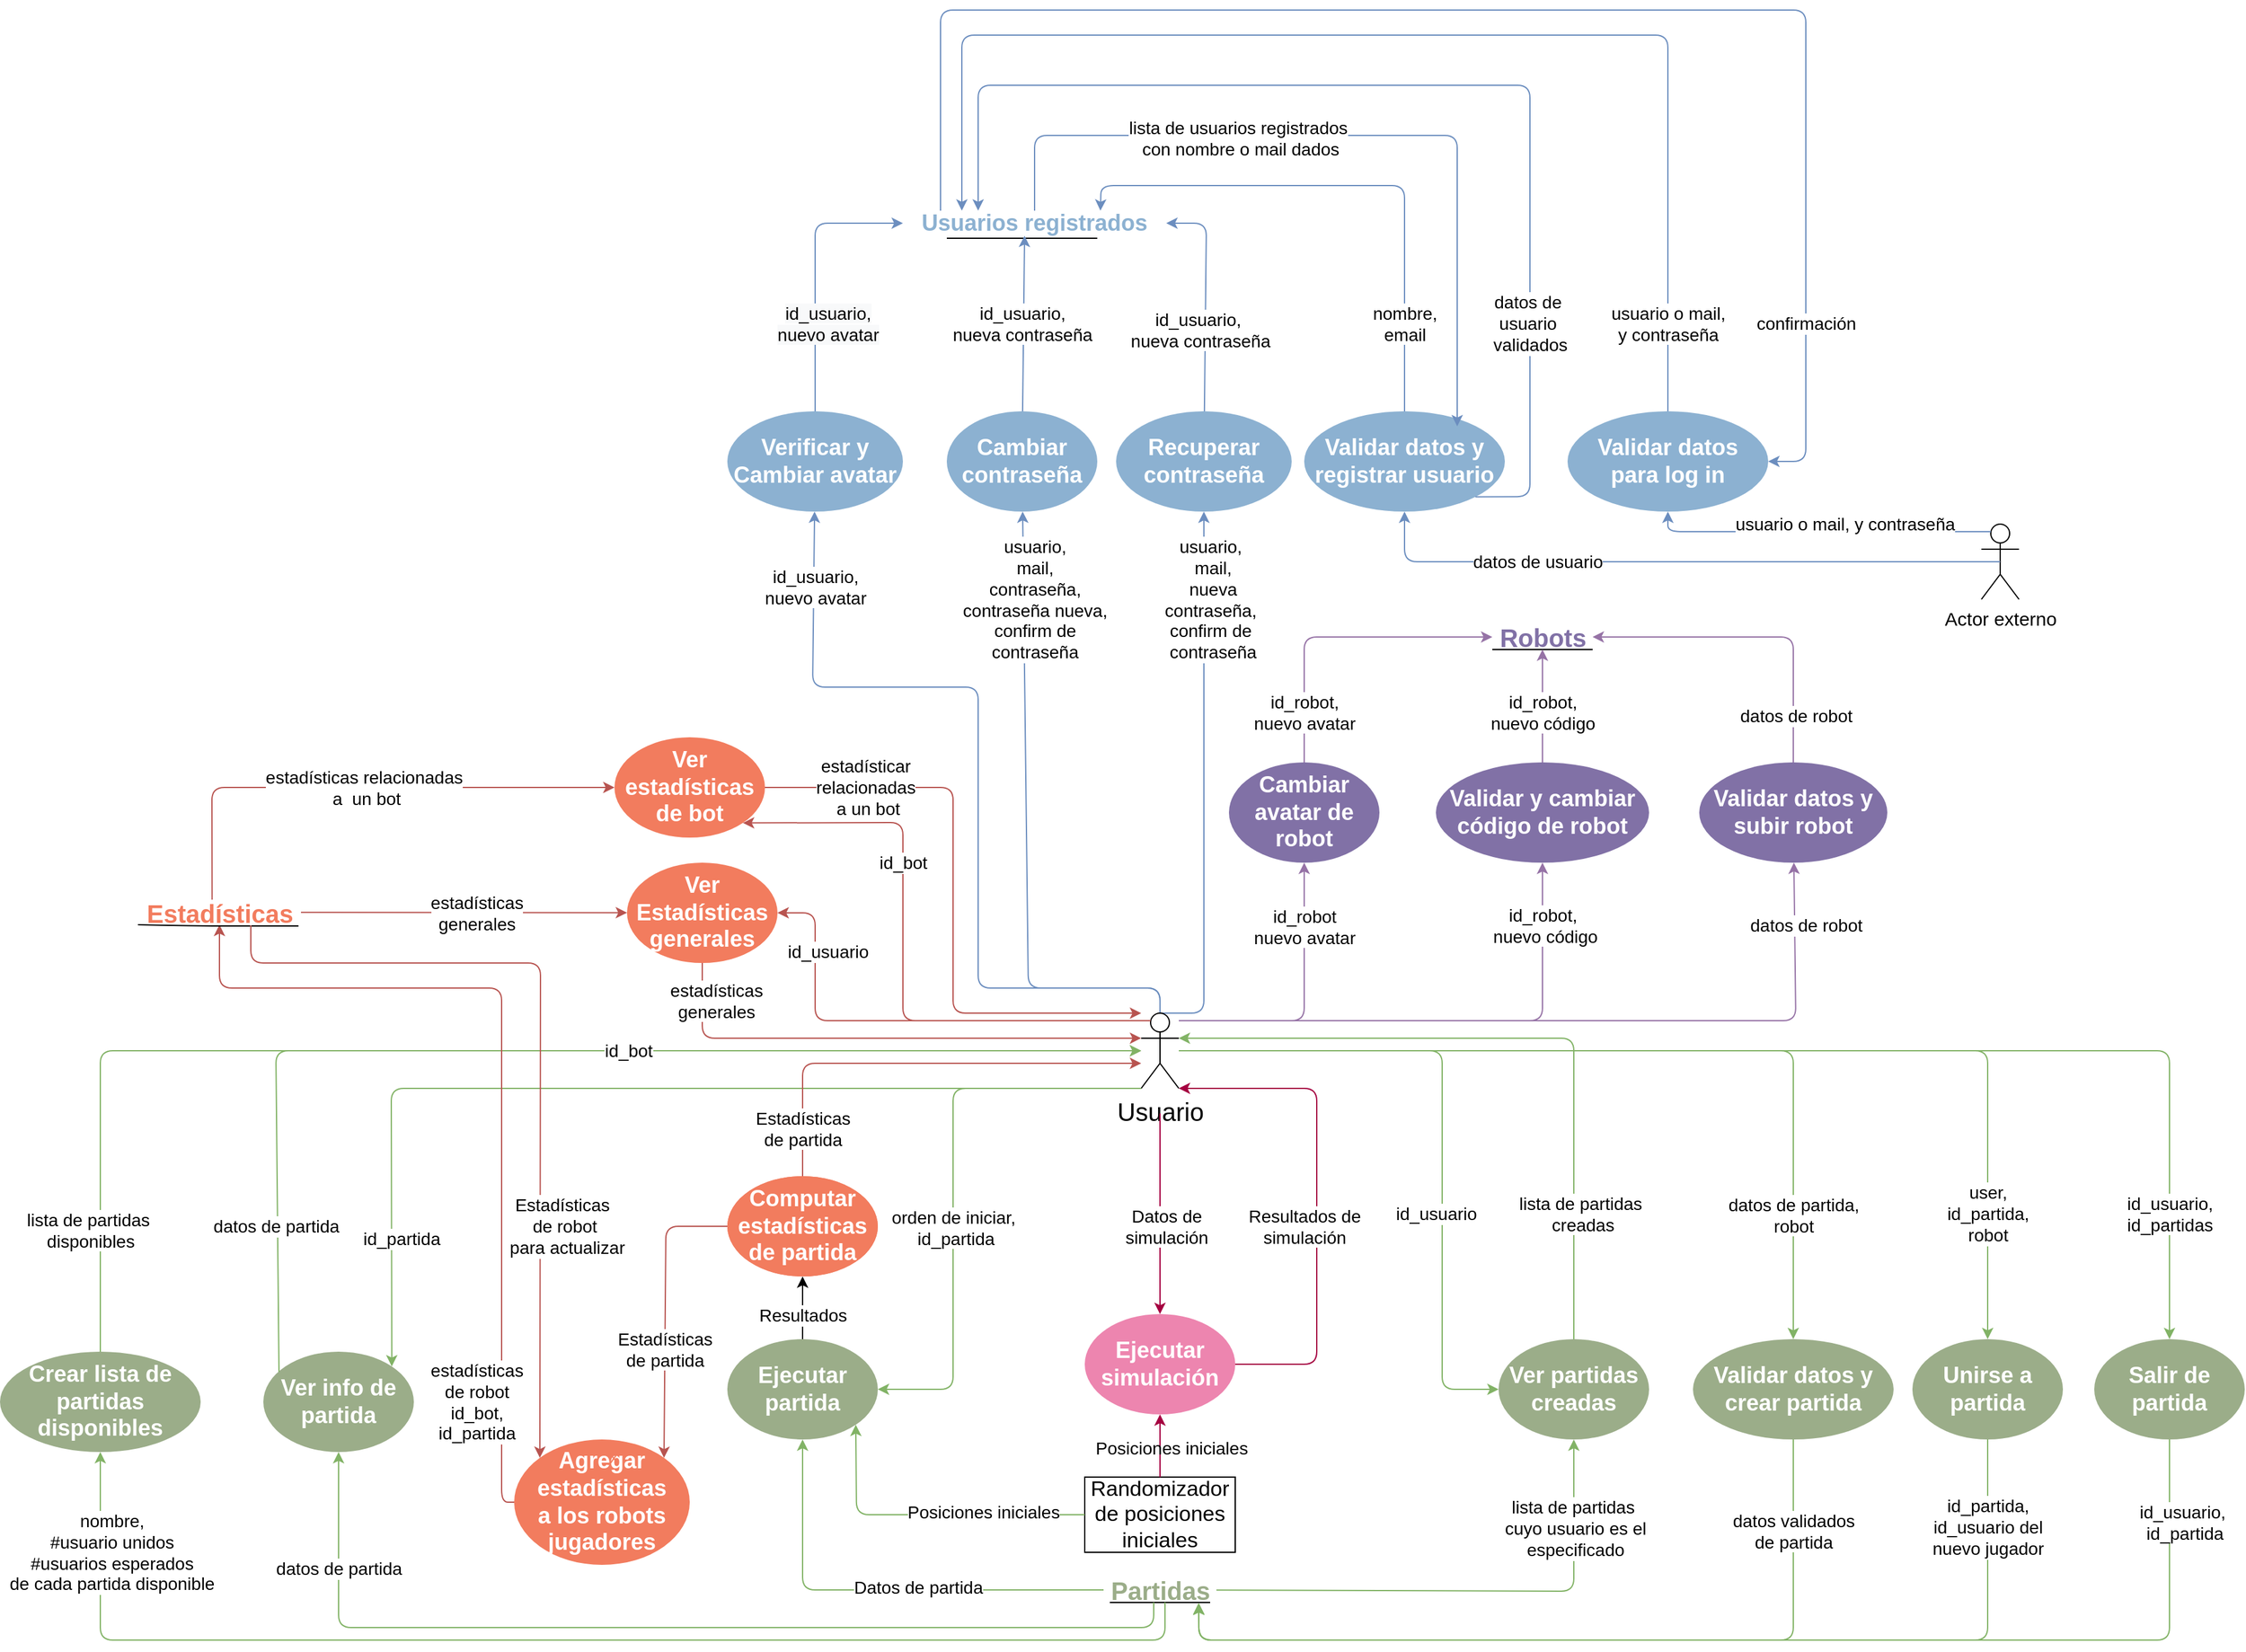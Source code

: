 <mxfile version="13.0.3" type="device"><diagram id="L33DSWRqICmFS4V09165" name="Page-1"><mxGraphModel dx="3317" dy="586" grid="1" gridSize="10" guides="1" tooltips="1" connect="1" arrows="1" fold="1" page="1" pageScale="1" pageWidth="2336" pageHeight="1654" math="0" shadow="0"><root><mxCell id="0"/><mxCell id="1" parent="0"/><mxCell id="6hXvvMDhzAaHxLvGNHSk-6" value="Validar datos y registrar usuario" style="ellipse;whiteSpace=wrap;horizontal=1;fontStyle=1;fillColor=#8CB1D1;strokeColor=none;fontFamily=Helvetica;labelBackgroundColor=none;labelBorderColor=none;html=1;fontSize=18;fontColor=#FFFFFF;" vertex="1" parent="1"><mxGeometry x="-1000" y="450" width="160" height="80" as="geometry"/></mxCell><mxCell id="6hXvvMDhzAaHxLvGNHSk-7" value="Cambiar contraseña" style="ellipse;whiteSpace=wrap;horizontal=1;fontStyle=1;fillColor=#8CB1D1;strokeColor=none;fontFamily=Helvetica;labelBackgroundColor=none;labelBorderColor=none;html=1;fontSize=18;fontColor=#FFFFFF;" vertex="1" parent="1"><mxGeometry x="-1285" y="450" width="120" height="80" as="geometry"/></mxCell><mxCell id="6hXvvMDhzAaHxLvGNHSk-8" value="Verificar y Cambiar avatar" style="ellipse;whiteSpace=wrap;horizontal=1;fontStyle=1;fillColor=#8CB1D1;strokeColor=none;fontFamily=Helvetica;labelBackgroundColor=none;labelBorderColor=none;html=1;fontSize=18;fontColor=#FFFFFF;" vertex="1" parent="1"><mxGeometry x="-1460" y="450" width="140" height="80" as="geometry"/></mxCell><mxCell id="6hXvvMDhzAaHxLvGNHSk-10" value="Recuperar contraseña" style="ellipse;whiteSpace=wrap;horizontal=1;fontStyle=1;fillColor=#8CB1D1;strokeColor=none;fontFamily=Helvetica;labelBackgroundColor=none;labelBorderColor=none;html=1;fontSize=18;fontColor=#FFFFFF;" vertex="1" parent="1"><mxGeometry x="-1150" y="450" width="140" height="80" as="geometry"/></mxCell><mxCell id="6hXvvMDhzAaHxLvGNHSk-11" value="Actor externo" style="shape=umlActor;verticalLabelPosition=bottom;labelBackgroundColor=none;verticalAlign=top;horizontal=1;fontStyle=0;container=0;fontFamily=Helvetica;labelBorderColor=none;html=1;fontSize=15;" vertex="1" parent="1"><mxGeometry x="-460" y="540" width="30" height="60" as="geometry"/></mxCell><mxCell id="6hXvvMDhzAaHxLvGNHSk-16" value="" style="group;horizontal=1;fontStyle=0;fontFamily=Helvetica;labelBackgroundColor=none;labelBorderColor=none;html=1;fontSize=20;" vertex="1" connectable="0" parent="1"><mxGeometry x="-1295" y="290" width="210" height="22" as="geometry"/></mxCell><mxCell id="6hXvvMDhzAaHxLvGNHSk-12" value="" style="endArrow=none;horizontal=1;fontStyle=0;fontFamily=Helvetica;labelBackgroundColor=none;labelBorderColor=none;html=1;" edge="1" parent="6hXvvMDhzAaHxLvGNHSk-16"><mxGeometry width="50" height="50" relative="1" as="geometry"><mxPoint x="10" y="22" as="sourcePoint"/><mxPoint x="130" y="22" as="targetPoint"/></mxGeometry></mxCell><mxCell id="6hXvvMDhzAaHxLvGNHSk-13" value="&lt;b&gt;&lt;font style=&quot;font-size: 18px&quot;&gt;Usuarios registrados&lt;/font&gt;&lt;/b&gt;" style="text;strokeColor=none;fillColor=#FFFFFF;align=center;verticalAlign=middle;whiteSpace=wrap;rounded=0;horizontal=1;fontStyle=0;fontFamily=Helvetica;labelBackgroundColor=none;labelBorderColor=none;html=1;fontColor=#8CB1D1;" vertex="1" parent="6hXvvMDhzAaHxLvGNHSk-16"><mxGeometry x="-25" width="210" height="20" as="geometry"/></mxCell><mxCell id="6hXvvMDhzAaHxLvGNHSk-31" value="" style="endArrow=classic;horizontal=1;fontStyle=0;fillColor=#dae8fc;strokeColor=#6c8ebf;fontFamily=Helvetica;labelBackgroundColor=none;labelBorderColor=none;html=1;" edge="1" parent="1" target="6hXvvMDhzAaHxLvGNHSk-10"><mxGeometry width="50" height="50" relative="1" as="geometry"><mxPoint x="-1115" y="930" as="sourcePoint"/><mxPoint x="-1250" y="280" as="targetPoint"/><Array as="points"><mxPoint x="-1080" y="930"/></Array></mxGeometry></mxCell><mxCell id="6hXvvMDhzAaHxLvGNHSk-60" value="usuario,&lt;br style=&quot;font-size: 14px;&quot;&gt;&amp;nbsp;mail,&lt;br style=&quot;font-size: 14px;&quot;&gt;&amp;nbsp;nueva&lt;br style=&quot;font-size: 14px;&quot;&gt;&amp;nbsp;contraseña,&amp;nbsp;&lt;br style=&quot;font-size: 14px;&quot;&gt;confirm de&lt;br style=&quot;font-size: 14px;&quot;&gt;&amp;nbsp;contraseña" style="edgeLabel;align=center;verticalAlign=middle;resizable=0;points=[];fontFamily=Helvetica;fontStyle=0;labelBackgroundColor=#ffffff;labelBorderColor=none;html=1;fontSize=14;" vertex="1" connectable="0" parent="6hXvvMDhzAaHxLvGNHSk-31"><mxGeometry x="0.409" y="2" relative="1" as="geometry"><mxPoint x="7.0" y="-58.33" as="offset"/></mxGeometry></mxCell><mxCell id="6hXvvMDhzAaHxLvGNHSk-32" value="" style="endArrow=classic;horizontal=1;fontStyle=0;exitX=0.5;exitY=0;exitDx=0;exitDy=0;exitPerimeter=0;fillColor=#dae8fc;strokeColor=#6c8ebf;fontFamily=Helvetica;labelBackgroundColor=none;labelBorderColor=none;html=1;" edge="1" parent="1" source="6hXvvMDhzAaHxLvGNHSk-77" target="6hXvvMDhzAaHxLvGNHSk-8"><mxGeometry width="50" height="50" relative="1" as="geometry"><mxPoint x="-1160" y="820" as="sourcePoint"/><mxPoint x="-1356.7" y="215.93" as="targetPoint"/><Array as="points"><mxPoint x="-1115" y="910"/><mxPoint x="-1260" y="910"/><mxPoint x="-1260" y="670"/><mxPoint x="-1392" y="670"/></Array></mxGeometry></mxCell><mxCell id="6hXvvMDhzAaHxLvGNHSk-68" value="id_usuario,&lt;br style=&quot;font-size: 14px;&quot;&gt;nuevo avatar" style="edgeLabel;align=center;verticalAlign=middle;resizable=0;points=[];fontFamily=Helvetica;fontStyle=0;labelBackgroundColor=#ffffff;labelBorderColor=none;html=1;fontSize=14;" vertex="1" connectable="0" parent="6hXvvMDhzAaHxLvGNHSk-32"><mxGeometry x="0.127" y="-1" relative="1" as="geometry"><mxPoint x="-131" y="-103.33" as="offset"/></mxGeometry></mxCell><mxCell id="6hXvvMDhzAaHxLvGNHSk-33" value="" style="endArrow=classic;horizontal=1;fontStyle=0;fillColor=#dae8fc;strokeColor=#6c8ebf;fontFamily=Helvetica;labelBackgroundColor=none;labelBorderColor=none;html=1;" edge="1" parent="1" target="6hXvvMDhzAaHxLvGNHSk-7"><mxGeometry width="50" height="50" relative="1" as="geometry"><mxPoint x="-1115" y="930" as="sourcePoint"/><mxPoint x="-1190" y="620" as="targetPoint"/><Array as="points"><mxPoint x="-1115" y="910"/><mxPoint x="-1220" y="910"/></Array></mxGeometry></mxCell><mxCell id="6hXvvMDhzAaHxLvGNHSk-52" value="usuario,&lt;br style=&quot;font-size: 14px;&quot;&gt;mail,&lt;br style=&quot;font-size: 14px;&quot;&gt;contraseña, &lt;br style=&quot;font-size: 14px;&quot;&gt;contraseña nueva, &lt;br style=&quot;font-size: 14px;&quot;&gt;confirm de &lt;br style=&quot;font-size: 14px;&quot;&gt;contraseña" style="edgeLabel;align=center;verticalAlign=middle;resizable=0;points=[];fontFamily=Helvetica;fontStyle=0;labelBackgroundColor=#ffffff;labelBorderColor=none;html=1;fontSize=14;" vertex="1" connectable="0" parent="6hXvvMDhzAaHxLvGNHSk-33"><mxGeometry x="0.294" y="-2" relative="1" as="geometry"><mxPoint x="5.4" y="-108.32" as="offset"/></mxGeometry></mxCell><mxCell id="6hXvvMDhzAaHxLvGNHSk-36" value="" style="endArrow=classic;horizontal=1;fontStyle=0;fillColor=#dae8fc;strokeColor=#6c8ebf;fontFamily=Helvetica;labelBackgroundColor=none;labelBorderColor=none;html=1;exitX=0.5;exitY=0.5;exitDx=0;exitDy=0;exitPerimeter=0;" edge="1" parent="1" source="6hXvvMDhzAaHxLvGNHSk-11" target="6hXvvMDhzAaHxLvGNHSk-6"><mxGeometry width="50" height="50" relative="1" as="geometry"><mxPoint x="-515" y="570" as="sourcePoint"/><mxPoint x="-1370" y="300" as="targetPoint"/><Array as="points"><mxPoint x="-920" y="570"/></Array></mxGeometry></mxCell><mxCell id="6hXvvMDhzAaHxLvGNHSk-42" value="datos de usuario" style="edgeLabel;align=center;verticalAlign=middle;resizable=0;points=[];fontFamily=Helvetica;fontStyle=0;labelBackgroundColor=#ffffff;labelBorderColor=none;html=1;fontSize=14;" vertex="1" connectable="0" parent="6hXvvMDhzAaHxLvGNHSk-36"><mxGeometry x="0.145" y="2" relative="1" as="geometry"><mxPoint x="-74" y="-2.0" as="offset"/></mxGeometry></mxCell><mxCell id="6hXvvMDhzAaHxLvGNHSk-37" value="" style="endArrow=classic;horizontal=1;fontStyle=0;fillColor=#dae8fc;strokeColor=#6c8ebf;exitX=1;exitY=1;exitDx=0;exitDy=0;fontFamily=Helvetica;labelBackgroundColor=none;labelBorderColor=none;html=1;" edge="1" parent="1" source="6hXvvMDhzAaHxLvGNHSk-6"><mxGeometry width="50" height="50" relative="1" as="geometry"><mxPoint x="-920" y="320" as="sourcePoint"/><mxPoint x="-1260" y="290" as="targetPoint"/><Array as="points"><mxPoint x="-820" y="518"/><mxPoint x="-820" y="190"/><mxPoint x="-1260" y="190"/></Array></mxGeometry></mxCell><mxCell id="6hXvvMDhzAaHxLvGNHSk-43" value="datos de &lt;br&gt;usuario&lt;br&gt;&amp;nbsp;validados" style="edgeLabel;align=center;verticalAlign=middle;resizable=0;points=[];fontFamily=Helvetica;fontStyle=0;labelBackgroundColor=#ffffff;labelBorderColor=none;html=1;fontSize=14;" vertex="1" connectable="0" parent="6hXvvMDhzAaHxLvGNHSk-37"><mxGeometry x="-0.148" relative="1" as="geometry"><mxPoint x="14.57" y="190" as="offset"/></mxGeometry></mxCell><mxCell id="6hXvvMDhzAaHxLvGNHSk-55" value="" style="endArrow=classic;fillColor=#dae8fc;strokeColor=#6c8ebf;fontFamily=Helvetica;fontStyle=0;labelBackgroundColor=none;labelBorderColor=none;html=1;entryX=0.462;entryY=1;entryDx=0;entryDy=0;entryPerimeter=0;" edge="1" parent="1" source="6hXvvMDhzAaHxLvGNHSk-7" target="6hXvvMDhzAaHxLvGNHSk-13"><mxGeometry width="50" height="50" relative="1" as="geometry"><mxPoint x="-1150" y="500" as="sourcePoint"/><mxPoint x="-1480" y="440" as="targetPoint"/></mxGeometry></mxCell><mxCell id="6hXvvMDhzAaHxLvGNHSk-56" value="id_usuario, &lt;br&gt;nueva contraseña" style="edgeLabel;align=center;verticalAlign=middle;resizable=0;points=[];fontFamily=Helvetica;fontStyle=0;labelBackgroundColor=#ffffff;labelBorderColor=none;html=1;fontSize=14;" vertex="1" connectable="0" parent="6hXvvMDhzAaHxLvGNHSk-55"><mxGeometry x="0.318" y="-3" relative="1" as="geometry"><mxPoint x="-4.48" y="21.96" as="offset"/></mxGeometry></mxCell><mxCell id="6hXvvMDhzAaHxLvGNHSk-61" value="" style="endArrow=classic;fillColor=#dae8fc;strokeColor=#6c8ebf;fontFamily=Helvetica;fontStyle=0;labelBackgroundColor=none;labelBorderColor=none;html=1;" edge="1" parent="1" source="6hXvvMDhzAaHxLvGNHSk-10" target="6hXvvMDhzAaHxLvGNHSk-13"><mxGeometry width="50" height="50" relative="1" as="geometry"><mxPoint x="-1526.296" y="347.07" as="sourcePoint"/><mxPoint x="-1600" y="450" as="targetPoint"/><Array as="points"><mxPoint x="-1078" y="300"/></Array></mxGeometry></mxCell><mxCell id="6hXvvMDhzAaHxLvGNHSk-63" value="id_usuario,&lt;br style=&quot;font-size: 14px&quot;&gt;&amp;nbsp;nueva contraseña" style="edgeLabel;align=center;verticalAlign=middle;resizable=0;points=[];fontFamily=Helvetica;fontStyle=0;labelBackgroundColor=#ffffff;labelBorderColor=none;html=1;fontSize=14;" vertex="1" connectable="0" parent="6hXvvMDhzAaHxLvGNHSk-61"><mxGeometry x="-0.197" relative="1" as="geometry"><mxPoint x="-6.86" y="7.48" as="offset"/></mxGeometry></mxCell><mxCell id="6hXvvMDhzAaHxLvGNHSk-69" value="" style="endArrow=classic;fillColor=#dae8fc;strokeColor=#6c8ebf;fontFamily=Helvetica;fontStyle=0;labelBackgroundColor=none;labelBorderColor=none;html=1;" edge="1" parent="1" source="6hXvvMDhzAaHxLvGNHSk-8" target="6hXvvMDhzAaHxLvGNHSk-13"><mxGeometry width="50" height="50" relative="1" as="geometry"><mxPoint x="-1530" y="380" as="sourcePoint"/><mxPoint x="-1480" y="330" as="targetPoint"/><Array as="points"><mxPoint x="-1390" y="300"/></Array></mxGeometry></mxCell><mxCell id="6hXvvMDhzAaHxLvGNHSk-278" value="&lt;span style=&quot;font-size: 14px ; background-color: rgb(248 , 249 , 250)&quot;&gt;id_usuario,&lt;br&gt;nuevo avatar&lt;/span&gt;" style="edgeLabel;html=1;align=center;verticalAlign=middle;resizable=0;points=[];fontSize=14;fontFamily=Helvetica;fontColor=#000000;" vertex="1" connectable="0" parent="6hXvvMDhzAaHxLvGNHSk-69"><mxGeometry x="-0.526" y="-4" relative="1" as="geometry"><mxPoint x="6" y="-18" as="offset"/></mxGeometry></mxCell><mxCell id="6hXvvMDhzAaHxLvGNHSk-77" value="Usuario" style="shape=umlActor;verticalLabelPosition=bottom;labelBackgroundColor=none;verticalAlign=top;outlineConnect=0;fillColor=none;gradientColor=none;fontFamily=Helvetica;fontStyle=0;labelBorderColor=none;html=1;fontSize=20;" vertex="1" parent="1"><mxGeometry x="-1130" y="930" width="30" height="60" as="geometry"/></mxCell><mxCell id="6hXvvMDhzAaHxLvGNHSk-82" value="Validar datos y crear partida" style="ellipse;whiteSpace=wrap;fillColor=#9BAD89;strokeColor=none;fontFamily=Helvetica;fontStyle=1;labelBackgroundColor=none;labelBorderColor=none;html=1;fontSize=18;fontColor=#FFFFFF;" vertex="1" parent="1"><mxGeometry x="-690" y="1190" width="160" height="80" as="geometry"/></mxCell><mxCell id="6hXvvMDhzAaHxLvGNHSk-83" value="Unirse a partida" style="ellipse;whiteSpace=wrap;fillColor=#9BAD89;strokeColor=none;fontFamily=Helvetica;fontStyle=1;labelBackgroundColor=none;labelBorderColor=none;html=1;fontSize=18;fontColor=#FFFFFF;" vertex="1" parent="1"><mxGeometry x="-515" y="1190" width="120" height="80" as="geometry"/></mxCell><mxCell id="6hXvvMDhzAaHxLvGNHSk-86" value="Ejecutar partida" style="ellipse;whiteSpace=wrap;fillColor=#9BAD89;strokeColor=none;fontFamily=Helvetica;fontStyle=1;labelBackgroundColor=none;labelBorderColor=none;html=1;fontSize=18;fontColor=#FFFFFF;" vertex="1" parent="1"><mxGeometry x="-1460" y="1190" width="120" height="80" as="geometry"/></mxCell><mxCell id="6hXvvMDhzAaHxLvGNHSk-88" value="Salir de partida" style="ellipse;whiteSpace=wrap;fillColor=#9BAD89;strokeColor=none;fontFamily=Helvetica;fontStyle=1;labelBackgroundColor=none;labelBorderColor=none;html=1;fontSize=18;fontColor=#FFFFFF;" vertex="1" parent="1"><mxGeometry x="-370" y="1190" width="120" height="80" as="geometry"/></mxCell><mxCell id="6hXvvMDhzAaHxLvGNHSk-89" value="Ver partidas creadas" style="ellipse;whiteSpace=wrap;fillColor=#9BAD89;strokeColor=none;fontFamily=Helvetica;fontStyle=1;labelBackgroundColor=none;labelBorderColor=none;html=1;fontSize=18;fontColor=#FFFFFF;" vertex="1" parent="1"><mxGeometry x="-845" y="1190" width="120" height="80" as="geometry"/></mxCell><mxCell id="6hXvvMDhzAaHxLvGNHSk-94" value="" style="endArrow=classic;fillColor=#d5e8d4;strokeColor=#82b366;fontFamily=Helvetica;fontStyle=0;labelBackgroundColor=none;labelBorderColor=none;html=1;" edge="1" parent="1" source="6hXvvMDhzAaHxLvGNHSk-101" target="6hXvvMDhzAaHxLvGNHSk-86"><mxGeometry width="50" height="50" relative="1" as="geometry"><mxPoint x="-1140.526" y="1370" as="sourcePoint"/><mxPoint x="-1020" y="1150" as="targetPoint"/><Array as="points"><mxPoint x="-1400" y="1390"/></Array></mxGeometry></mxCell><mxCell id="6hXvvMDhzAaHxLvGNHSk-96" value="Datos de partida" style="edgeLabel;align=center;verticalAlign=middle;resizable=0;points=[];fontFamily=Helvetica;fontStyle=0;labelBackgroundColor=#ffffff;labelBorderColor=none;html=1;fontSize=14;" vertex="1" connectable="0" parent="6hXvvMDhzAaHxLvGNHSk-94"><mxGeometry x="-0.174" y="-2" relative="1" as="geometry"><mxPoint as="offset"/></mxGeometry></mxCell><mxCell id="6hXvvMDhzAaHxLvGNHSk-95" value="" style="endArrow=classic;fontFamily=Helvetica;fontStyle=0;labelBackgroundColor=none;labelBorderColor=none;html=1;" edge="1" parent="1" source="6hXvvMDhzAaHxLvGNHSk-86" target="6hXvvMDhzAaHxLvGNHSk-173"><mxGeometry width="50" height="50" relative="1" as="geometry"><mxPoint x="-1070" y="1200" as="sourcePoint"/><mxPoint x="-1020" y="1150" as="targetPoint"/><Array as="points"/></mxGeometry></mxCell><mxCell id="6hXvvMDhzAaHxLvGNHSk-97" value="Resultados" style="edgeLabel;align=center;verticalAlign=middle;resizable=0;points=[];fontFamily=Helvetica;fontStyle=0;labelBackgroundColor=#ffffff;labelBorderColor=none;html=1;fontSize=14;" vertex="1" connectable="0" parent="6hXvvMDhzAaHxLvGNHSk-95"><mxGeometry x="0.218" y="-4" relative="1" as="geometry"><mxPoint x="-4" y="10.83" as="offset"/></mxGeometry></mxCell><mxCell id="6hXvvMDhzAaHxLvGNHSk-98" value="" style="endArrow=classic;exitX=0;exitY=1;exitDx=0;exitDy=0;exitPerimeter=0;fillColor=#d5e8d4;strokeColor=#82b366;fontFamily=Helvetica;fontStyle=0;labelBackgroundColor=none;labelBorderColor=none;html=1;" edge="1" parent="1" source="6hXvvMDhzAaHxLvGNHSk-77" target="6hXvvMDhzAaHxLvGNHSk-86"><mxGeometry width="50" height="50" relative="1" as="geometry"><mxPoint x="-1130" y="963" as="sourcePoint"/><mxPoint x="-1310" y="1250" as="targetPoint"/><Array as="points"><mxPoint x="-1280" y="990"/><mxPoint x="-1280" y="1230"/></Array></mxGeometry></mxCell><mxCell id="6hXvvMDhzAaHxLvGNHSk-99" value="orden de iniciar,&lt;br style=&quot;font-size: 14px;&quot;&gt;&amp;nbsp;id_partida" style="edgeLabel;align=center;verticalAlign=middle;resizable=0;points=[];fontFamily=Helvetica;fontStyle=0;labelBackgroundColor=#ffffff;labelBorderColor=none;html=1;fontSize=14;" vertex="1" connectable="0" parent="6hXvvMDhzAaHxLvGNHSk-98"><mxGeometry x="0.482" y="2" relative="1" as="geometry"><mxPoint x="-2.0" y="-73.0" as="offset"/></mxGeometry></mxCell><mxCell id="6hXvvMDhzAaHxLvGNHSk-102" value="" style="group;fontFamily=Helvetica;fontStyle=0;labelBackgroundColor=none;labelBorderColor=none;html=1;" vertex="1" connectable="0" parent="1"><mxGeometry x="-1155" y="1380" width="85" height="20" as="geometry"/></mxCell><mxCell id="6hXvvMDhzAaHxLvGNHSk-100" value="" style="endArrow=none;fontFamily=Helvetica;fontStyle=0;labelBackgroundColor=none;labelBorderColor=none;html=1;" edge="1" parent="6hXvvMDhzAaHxLvGNHSk-102"><mxGeometry width="50" height="50" relative="1" as="geometry"><mxPoint y="20" as="sourcePoint"/><mxPoint x="80" y="20" as="targetPoint"/></mxGeometry></mxCell><mxCell id="6hXvvMDhzAaHxLvGNHSk-101" value="&lt;font color=&quot;#9bad89&quot; size=&quot;1&quot;&gt;&lt;b style=&quot;font-size: 20px&quot;&gt;Partidas&lt;/b&gt;&lt;/font&gt;" style="text;align=center;verticalAlign=middle;resizable=0;points=[];autosize=1;fontFamily=Helvetica;fontStyle=0;labelBackgroundColor=none;labelBorderColor=none;html=1;" vertex="1" parent="6hXvvMDhzAaHxLvGNHSk-102"><mxGeometry x="-5" width="90" height="20" as="geometry"/></mxCell><mxCell id="6hXvvMDhzAaHxLvGNHSk-103" value="" style="endArrow=classic;fillColor=#d5e8d4;strokeColor=#82b366;fontFamily=Helvetica;fontStyle=0;labelBackgroundColor=none;labelBorderColor=none;html=1;" edge="1" parent="1" target="6hXvvMDhzAaHxLvGNHSk-89"><mxGeometry width="50" height="50" relative="1" as="geometry"><mxPoint x="-1100" y="960" as="sourcePoint"/><mxPoint x="-1020" y="1120" as="targetPoint"/><Array as="points"><mxPoint x="-890" y="960"/><mxPoint x="-890" y="1230"/></Array></mxGeometry></mxCell><mxCell id="6hXvvMDhzAaHxLvGNHSk-104" value="id_usuario" style="edgeLabel;align=center;verticalAlign=middle;resizable=0;points=[];fontFamily=Helvetica;fontStyle=0;labelBackgroundColor=#ffffff;labelBorderColor=none;html=1;fontSize=14;" vertex="1" connectable="0" parent="6hXvvMDhzAaHxLvGNHSk-103"><mxGeometry x="0.126" relative="1" as="geometry"><mxPoint x="-5" y="44" as="offset"/></mxGeometry></mxCell><mxCell id="6hXvvMDhzAaHxLvGNHSk-107" value="" style="endArrow=classic;fillColor=#d5e8d4;strokeColor=#82b366;fontFamily=Helvetica;fontStyle=0;labelBackgroundColor=none;labelBorderColor=none;html=1;" edge="1" parent="1" source="6hXvvMDhzAaHxLvGNHSk-101" target="6hXvvMDhzAaHxLvGNHSk-89"><mxGeometry width="50" height="50" relative="1" as="geometry"><mxPoint x="-1020" y="1370" as="sourcePoint"/><mxPoint x="-1020" y="1120" as="targetPoint"/><Array as="points"><mxPoint x="-785" y="1391"/></Array></mxGeometry></mxCell><mxCell id="6hXvvMDhzAaHxLvGNHSk-108" value="lista de partidas&amp;nbsp;&lt;br style=&quot;font-size: 14px;&quot;&gt;cuyo usuario es el&lt;br style=&quot;font-size: 14px;&quot;&gt;especificado" style="edgeLabel;align=center;verticalAlign=middle;resizable=0;points=[];fontFamily=Helvetica;fontStyle=0;labelBackgroundColor=#ffffff;labelBorderColor=none;html=1;fontSize=14;" vertex="1" connectable="0" parent="6hXvvMDhzAaHxLvGNHSk-107"><mxGeometry x="0.267" y="1" relative="1" as="geometry"><mxPoint x="29.12" y="-49" as="offset"/></mxGeometry></mxCell><mxCell id="6hXvvMDhzAaHxLvGNHSk-109" value="" style="endArrow=classic;fillColor=#d5e8d4;strokeColor=#82b366;entryX=1;entryY=0.333;entryDx=0;entryDy=0;entryPerimeter=0;fontFamily=Helvetica;fontStyle=0;labelBackgroundColor=none;labelBorderColor=none;html=1;" edge="1" parent="1" source="6hXvvMDhzAaHxLvGNHSk-89" target="6hXvvMDhzAaHxLvGNHSk-77"><mxGeometry width="50" height="50" relative="1" as="geometry"><mxPoint x="-1070" y="1170" as="sourcePoint"/><mxPoint x="-1080" y="950" as="targetPoint"/><Array as="points"><mxPoint x="-785" y="950"/></Array></mxGeometry></mxCell><mxCell id="6hXvvMDhzAaHxLvGNHSk-110" value="lista de partidas&lt;br&gt;&amp;nbsp;creadas" style="edgeLabel;align=center;verticalAlign=middle;resizable=0;points=[];fontFamily=Helvetica;fontStyle=0;labelBackgroundColor=#ffffff;labelBorderColor=none;html=1;fontSize=14;" vertex="1" connectable="0" parent="6hXvvMDhzAaHxLvGNHSk-109"><mxGeometry x="0.207" y="-1" relative="1" as="geometry"><mxPoint x="99.41" y="141" as="offset"/></mxGeometry></mxCell><mxCell id="6hXvvMDhzAaHxLvGNHSk-111" value="" style="endArrow=classic;fillColor=#d5e8d4;strokeColor=#82b366;fontFamily=Helvetica;fontStyle=0;labelBackgroundColor=none;labelBorderColor=none;html=1;" edge="1" parent="1" target="6hXvvMDhzAaHxLvGNHSk-82"><mxGeometry width="50" height="50" relative="1" as="geometry"><mxPoint x="-1100" y="960" as="sourcePoint"/><mxPoint x="-1040" y="1120" as="targetPoint"/><Array as="points"><mxPoint x="-610" y="960"/></Array></mxGeometry></mxCell><mxCell id="6hXvvMDhzAaHxLvGNHSk-112" value="datos de partida,&lt;br style=&quot;font-size: 14px;&quot;&gt;robot" style="edgeLabel;align=center;verticalAlign=middle;resizable=0;points=[];fontFamily=Helvetica;fontStyle=0;labelBackgroundColor=#ffffff;labelBorderColor=none;html=1;fontSize=14;" vertex="1" connectable="0" parent="6hXvvMDhzAaHxLvGNHSk-111"><mxGeometry x="0.379" y="2" relative="1" as="geometry"><mxPoint x="-2" y="124" as="offset"/></mxGeometry></mxCell><mxCell id="6hXvvMDhzAaHxLvGNHSk-113" value="" style="endArrow=classic;fillColor=#d5e8d4;strokeColor=#82b366;fontFamily=Helvetica;fontStyle=0;labelBackgroundColor=none;labelBorderColor=none;html=1;entryX=0.844;entryY=1.052;entryDx=0;entryDy=0;entryPerimeter=0;" edge="1" parent="1" source="6hXvvMDhzAaHxLvGNHSk-82" target="6hXvvMDhzAaHxLvGNHSk-101"><mxGeometry width="50" height="50" relative="1" as="geometry"><mxPoint x="-1090" y="1170" as="sourcePoint"/><mxPoint x="-1070" y="1390" as="targetPoint"/><Array as="points"><mxPoint x="-610" y="1430"/><mxPoint x="-1084" y="1430"/></Array></mxGeometry></mxCell><mxCell id="6hXvvMDhzAaHxLvGNHSk-114" value="datos validados&lt;br style=&quot;font-size: 14px;&quot;&gt;de partida" style="edgeLabel;align=center;verticalAlign=middle;resizable=0;points=[];fontFamily=Helvetica;fontStyle=0;labelBackgroundColor=#ffffff;labelBorderColor=none;html=1;fontSize=14;" vertex="1" connectable="0" parent="6hXvvMDhzAaHxLvGNHSk-113"><mxGeometry x="-0.658" y="-2" relative="1" as="geometry"><mxPoint x="2" y="-41.18" as="offset"/></mxGeometry></mxCell><mxCell id="6hXvvMDhzAaHxLvGNHSk-115" value="" style="endArrow=classic;fillColor=#d5e8d4;strokeColor=#82b366;fontFamily=Helvetica;fontStyle=0;labelBackgroundColor=none;labelBorderColor=none;html=1;" edge="1" parent="1" target="6hXvvMDhzAaHxLvGNHSk-83"><mxGeometry width="50" height="50" relative="1" as="geometry"><mxPoint x="-1100" y="960" as="sourcePoint"/><mxPoint x="-1020" y="1120" as="targetPoint"/><Array as="points"><mxPoint x="-455" y="960"/></Array></mxGeometry></mxCell><mxCell id="6hXvvMDhzAaHxLvGNHSk-116" value="user, &lt;br style=&quot;font-size: 14px;&quot;&gt;id_partida, &lt;br style=&quot;font-size: 14px;&quot;&gt;robot" style="edgeLabel;align=center;verticalAlign=middle;resizable=0;points=[];fontFamily=Helvetica;fontStyle=0;labelBackgroundColor=#ffffff;labelBorderColor=none;html=1;fontSize=14;" vertex="1" connectable="0" parent="6hXvvMDhzAaHxLvGNHSk-115"><mxGeometry x="0.197" y="-65" relative="1" as="geometry"><mxPoint x="121" y="65" as="offset"/></mxGeometry></mxCell><mxCell id="6hXvvMDhzAaHxLvGNHSk-117" value="" style="endArrow=classic;fillColor=#d5e8d4;strokeColor=#82b366;fontFamily=Helvetica;fontStyle=0;labelBackgroundColor=none;labelBorderColor=none;html=1;entryX=0.843;entryY=1.029;entryDx=0;entryDy=0;entryPerimeter=0;" edge="1" parent="1" source="6hXvvMDhzAaHxLvGNHSk-83" target="6hXvvMDhzAaHxLvGNHSk-101"><mxGeometry width="50" height="50" relative="1" as="geometry"><mxPoint x="-1070" y="1170" as="sourcePoint"/><mxPoint x="-1020" y="1120" as="targetPoint"/><Array as="points"><mxPoint x="-455" y="1430"/><mxPoint x="-1084" y="1430"/></Array></mxGeometry></mxCell><mxCell id="6hXvvMDhzAaHxLvGNHSk-118" value="id_partida,&lt;br style=&quot;font-size: 14px&quot;&gt;id_usuario del &lt;br&gt;nuevo jugador" style="edgeLabel;align=center;verticalAlign=middle;resizable=0;points=[];fontFamily=Helvetica;fontStyle=0;labelBackgroundColor=#ffffff;labelBorderColor=none;html=1;fontSize=14;" vertex="1" connectable="0" parent="6hXvvMDhzAaHxLvGNHSk-117"><mxGeometry x="-0.614" relative="1" as="geometry"><mxPoint y="-88" as="offset"/></mxGeometry></mxCell><mxCell id="6hXvvMDhzAaHxLvGNHSk-119" value="" style="endArrow=classic;fillColor=#d5e8d4;strokeColor=#82b366;fontFamily=Helvetica;fontStyle=0;labelBackgroundColor=none;labelBorderColor=none;html=1;" edge="1" parent="1" source="6hXvvMDhzAaHxLvGNHSk-77" target="6hXvvMDhzAaHxLvGNHSk-88"><mxGeometry width="50" height="50" relative="1" as="geometry"><mxPoint x="-1080" y="980" as="sourcePoint"/><mxPoint x="-1020" y="1120" as="targetPoint"/><Array as="points"><mxPoint x="-310" y="960"/></Array></mxGeometry></mxCell><mxCell id="6hXvvMDhzAaHxLvGNHSk-120" value="id_usuario,&lt;br&gt;id_partidas" style="edgeLabel;align=center;verticalAlign=middle;resizable=0;points=[];fontFamily=Helvetica;fontStyle=0;labelBackgroundColor=#ffffff;labelBorderColor=none;html=1;fontSize=14;" vertex="1" connectable="0" parent="6hXvvMDhzAaHxLvGNHSk-119"><mxGeometry x="0.367" y="-51" relative="1" as="geometry"><mxPoint x="93" y="79" as="offset"/></mxGeometry></mxCell><mxCell id="6hXvvMDhzAaHxLvGNHSk-122" value="" style="endArrow=classic;fillColor=#d5e8d4;strokeColor=#82b366;fontFamily=Helvetica;fontStyle=0;labelBackgroundColor=none;labelBorderColor=none;html=1;entryX=0.843;entryY=1.017;entryDx=0;entryDy=0;entryPerimeter=0;" edge="1" parent="1" source="6hXvvMDhzAaHxLvGNHSk-88" target="6hXvvMDhzAaHxLvGNHSk-101"><mxGeometry width="50" height="50" relative="1" as="geometry"><mxPoint x="-1070" y="1200" as="sourcePoint"/><mxPoint x="-1020" y="1150" as="targetPoint"/><Array as="points"><mxPoint x="-310" y="1430"/><mxPoint x="-1084" y="1430"/></Array></mxGeometry></mxCell><mxCell id="6hXvvMDhzAaHxLvGNHSk-123" value="id_usuario,&lt;br&gt;&amp;nbsp;id_partida" style="edgeLabel;align=center;verticalAlign=middle;resizable=0;points=[];fontFamily=Helvetica;fontStyle=0;labelBackgroundColor=#ffffff;labelBorderColor=none;html=1;fontSize=14;" vertex="1" connectable="0" parent="6hXvvMDhzAaHxLvGNHSk-122"><mxGeometry x="-0.814" y="2" relative="1" as="geometry"><mxPoint x="8" y="-23.53" as="offset"/></mxGeometry></mxCell><mxCell id="6hXvvMDhzAaHxLvGNHSk-133" value="Crear lista de partidas disponibles" style="ellipse;whiteSpace=wrap;fillColor=#9BAD89;strokeColor=none;fontFamily=Helvetica;fontStyle=1;labelBackgroundColor=none;labelBorderColor=none;html=1;fontSize=18;fontColor=#FFFFFF;" vertex="1" parent="1"><mxGeometry x="-2040" y="1200" width="160" height="80" as="geometry"/></mxCell><mxCell id="6hXvvMDhzAaHxLvGNHSk-134" value="Ver info de partida" style="ellipse;whiteSpace=wrap;fillColor=#9BAD89;strokeColor=none;fontFamily=Helvetica;fontStyle=1;labelBackgroundColor=none;labelBorderColor=none;html=1;fontSize=18;fontColor=#FFFFFF;" vertex="1" parent="1"><mxGeometry x="-1830" y="1200" width="120" height="80" as="geometry"/></mxCell><mxCell id="6hXvvMDhzAaHxLvGNHSk-137" value="" style="endArrow=classic;fillColor=#d5e8d4;strokeColor=#82b366;fontFamily=Helvetica;fontStyle=0;labelBackgroundColor=none;labelBorderColor=none;html=1;" edge="1" parent="1" target="6hXvvMDhzAaHxLvGNHSk-133"><mxGeometry width="50" height="50" relative="1" as="geometry"><mxPoint x="-1111" y="1400" as="sourcePoint"/><mxPoint x="-2535" y="1280" as="targetPoint"/><Array as="points"><mxPoint x="-1111" y="1430"/><mxPoint x="-1960" y="1430"/></Array></mxGeometry></mxCell><mxCell id="6hXvvMDhzAaHxLvGNHSk-138" value="nombre,&lt;br style=&quot;font-size: 14px;&quot;&gt;#usuario unidos&lt;br style=&quot;font-size: 14px;&quot;&gt;#usuarios esperados&lt;br style=&quot;font-size: 14px;&quot;&gt;de cada partida disponible" style="edgeLabel;align=center;verticalAlign=middle;resizable=0;points=[];fontFamily=Helvetica;fontStyle=0;labelBackgroundColor=#ffffff;labelBorderColor=none;html=1;fontSize=14;" vertex="1" connectable="0" parent="6hXvvMDhzAaHxLvGNHSk-137"><mxGeometry x="0.657" y="36" relative="1" as="geometry"><mxPoint x="-18.01" y="-106" as="offset"/></mxGeometry></mxCell><mxCell id="6hXvvMDhzAaHxLvGNHSk-139" value="" style="endArrow=classic;entryX=1;entryY=0;entryDx=0;entryDy=0;fillColor=#d5e8d4;strokeColor=#82b366;fontFamily=Helvetica;fontStyle=0;labelBackgroundColor=none;labelBorderColor=none;html=1;" edge="1" parent="1" target="6hXvvMDhzAaHxLvGNHSk-134"><mxGeometry width="50" height="50" relative="1" as="geometry"><mxPoint x="-1130" y="990" as="sourcePoint"/><mxPoint x="-1920" y="1200" as="targetPoint"/><Array as="points"><mxPoint x="-1728" y="990"/></Array></mxGeometry></mxCell><mxCell id="6hXvvMDhzAaHxLvGNHSk-140" value="id_partida" style="edgeLabel;align=center;verticalAlign=middle;resizable=0;points=[];fontFamily=Helvetica;fontStyle=0;labelBackgroundColor=#ffffff;labelBorderColor=none;html=1;fontSize=14;" vertex="1" connectable="0" parent="6hXvvMDhzAaHxLvGNHSk-139"><mxGeometry x="0.751" y="-2" relative="1" as="geometry"><mxPoint x="9.77" y="0.5" as="offset"/></mxGeometry></mxCell><mxCell id="6hXvvMDhzAaHxLvGNHSk-141" value="" style="endArrow=classic;fillColor=#d5e8d4;strokeColor=#82b366;fontFamily=Helvetica;fontStyle=0;labelBackgroundColor=none;labelBorderColor=none;html=1;" edge="1" parent="1" source="6hXvvMDhzAaHxLvGNHSk-133" target="6hXvvMDhzAaHxLvGNHSk-77"><mxGeometry width="50" height="50" relative="1" as="geometry"><mxPoint x="-1850" y="1240" as="sourcePoint"/><mxPoint x="-1335" y="960" as="targetPoint"/><Array as="points"><mxPoint x="-1960" y="960"/></Array></mxGeometry></mxCell><mxCell id="6hXvvMDhzAaHxLvGNHSk-142" value="lista de partidas&lt;br style=&quot;font-size: 14px;&quot;&gt;&amp;nbsp;disponibles" style="edgeLabel;align=center;verticalAlign=middle;resizable=0;points=[];fontFamily=Helvetica;fontStyle=0;labelBackgroundColor=#ffffff;labelBorderColor=none;html=1;fontSize=14;" vertex="1" connectable="0" parent="6hXvvMDhzAaHxLvGNHSk-141"><mxGeometry x="-0.663" y="-2" relative="1" as="geometry"><mxPoint x="-12" y="83" as="offset"/></mxGeometry></mxCell><mxCell id="6hXvvMDhzAaHxLvGNHSk-143" value="" style="endArrow=classic;exitX=0.104;exitY=0.202;exitDx=0;exitDy=0;exitPerimeter=0;fillColor=#d5e8d4;strokeColor=#82b366;fontFamily=Helvetica;fontStyle=0;labelBackgroundColor=none;labelBorderColor=none;html=1;" edge="1" parent="1" source="6hXvvMDhzAaHxLvGNHSk-134" target="6hXvvMDhzAaHxLvGNHSk-77"><mxGeometry width="50" height="50" relative="1" as="geometry"><mxPoint x="-1850" y="1240" as="sourcePoint"/><mxPoint x="-1140" y="960" as="targetPoint"/><Array as="points"><mxPoint x="-1820" y="960"/></Array></mxGeometry></mxCell><mxCell id="6hXvvMDhzAaHxLvGNHSk-144" value="datos de partida" style="edgeLabel;align=center;verticalAlign=middle;resizable=0;points=[];fontFamily=Helvetica;fontStyle=0;labelBackgroundColor=#ffffff;labelBorderColor=none;html=1;fontSize=14;" vertex="1" connectable="0" parent="6hXvvMDhzAaHxLvGNHSk-143"><mxGeometry x="-0.621" y="-2" relative="1" as="geometry"><mxPoint x="-2.75" y="62.85" as="offset"/></mxGeometry></mxCell><mxCell id="6hXvvMDhzAaHxLvGNHSk-147" value="" style="endArrow=classic;fillColor=#d5e8d4;strokeColor=#82b366;fontFamily=Helvetica;fontStyle=0;labelBackgroundColor=none;labelBorderColor=none;html=1;" edge="1" parent="1" target="6hXvvMDhzAaHxLvGNHSk-134"><mxGeometry width="50" height="50" relative="1" as="geometry"><mxPoint x="-1120" y="1400" as="sourcePoint"/><mxPoint x="-1800" y="1190" as="targetPoint"/><Array as="points"><mxPoint x="-1120" y="1420"/><mxPoint x="-1770" y="1420"/></Array></mxGeometry></mxCell><mxCell id="6hXvvMDhzAaHxLvGNHSk-148" value="datos de partida" style="edgeLabel;align=center;verticalAlign=middle;resizable=0;points=[];fontFamily=Helvetica;fontStyle=0;labelBackgroundColor=#ffffff;labelBorderColor=none;html=1;fontSize=14;" vertex="1" connectable="0" parent="6hXvvMDhzAaHxLvGNHSk-147"><mxGeometry x="0.795" y="2" relative="1" as="geometry"><mxPoint x="2" y="10" as="offset"/></mxGeometry></mxCell><mxCell id="6hXvvMDhzAaHxLvGNHSk-152" value="Ejecutar simulación" style="ellipse;whiteSpace=wrap;fillColor=#ED85AF;strokeColor=none;gradientColor=none;fontFamily=Helvetica;fontStyle=1;labelBackgroundColor=none;labelBorderColor=none;html=1;fontSize=18;fontColor=#FFFFFF;" vertex="1" parent="1"><mxGeometry x="-1175" y="1170" width="120" height="80" as="geometry"/></mxCell><mxCell id="6hXvvMDhzAaHxLvGNHSk-153" value="" style="endArrow=classic;fillColor=#d80073;strokeColor=#A50040;fontFamily=Helvetica;fontStyle=0;labelBackgroundColor=none;labelBorderColor=none;html=1;" edge="1" parent="1" target="6hXvvMDhzAaHxLvGNHSk-152"><mxGeometry width="50" height="50" relative="1" as="geometry"><mxPoint x="-1115" y="1010" as="sourcePoint"/><mxPoint x="-1150" y="1320" as="targetPoint"/></mxGeometry></mxCell><mxCell id="6hXvvMDhzAaHxLvGNHSk-155" value="Datos de&lt;br&gt;simulación" style="edgeLabel;align=center;verticalAlign=middle;resizable=0;points=[];fontFamily=Helvetica;fontStyle=0;labelBackgroundColor=#ffffff;labelBorderColor=none;html=1;fontSize=14;" vertex="1" connectable="0" parent="6hXvvMDhzAaHxLvGNHSk-153"><mxGeometry x="-0.076" y="-1" relative="1" as="geometry"><mxPoint x="6" y="16" as="offset"/></mxGeometry></mxCell><mxCell id="6hXvvMDhzAaHxLvGNHSk-156" value="" style="endArrow=classic;fillColor=#d80073;strokeColor=#A50040;entryX=1;entryY=1;entryDx=0;entryDy=0;entryPerimeter=0;fontFamily=Helvetica;fontStyle=0;labelBackgroundColor=none;labelBorderColor=none;html=1;" edge="1" parent="1" source="6hXvvMDhzAaHxLvGNHSk-152" target="6hXvvMDhzAaHxLvGNHSk-77"><mxGeometry width="50" height="50" relative="1" as="geometry"><mxPoint x="-1200" y="1410" as="sourcePoint"/><mxPoint x="-1090" y="970" as="targetPoint"/><Array as="points"><mxPoint x="-990" y="1210"/><mxPoint x="-990" y="990"/></Array></mxGeometry></mxCell><mxCell id="6hXvvMDhzAaHxLvGNHSk-157" value="Resultados de&lt;br&gt;simulación" style="edgeLabel;align=center;verticalAlign=middle;resizable=0;points=[];fontFamily=Helvetica;fontStyle=0;labelBackgroundColor=#ffffff;labelBorderColor=none;html=1;fontSize=14;" vertex="1" connectable="0" parent="6hXvvMDhzAaHxLvGNHSk-156"><mxGeometry x="-0.052" y="-25" relative="1" as="geometry"><mxPoint x="-35.0" y="12.0" as="offset"/></mxGeometry></mxCell><mxCell id="6hXvvMDhzAaHxLvGNHSk-161" value="&lt;font style=&quot;font-size: 17px&quot;&gt;Randomizador de posiciones iniciales&lt;/font&gt;" style="rounded=0;whiteSpace=wrap;fillColor=none;gradientColor=none;fontFamily=Helvetica;fontStyle=0;labelBackgroundColor=none;labelBorderColor=none;html=1;" vertex="1" parent="1"><mxGeometry x="-1175" y="1300" width="120" height="60" as="geometry"/></mxCell><mxCell id="6hXvvMDhzAaHxLvGNHSk-162" value="" style="endArrow=classic;entryX=1;entryY=1;entryDx=0;entryDy=0;fillColor=#d5e8d4;strokeColor=#82b366;fontFamily=Helvetica;fontStyle=0;labelBackgroundColor=none;labelBorderColor=none;html=1;" edge="1" parent="1" source="6hXvvMDhzAaHxLvGNHSk-161" target="6hXvvMDhzAaHxLvGNHSk-86"><mxGeometry width="50" height="50" relative="1" as="geometry"><mxPoint x="-1280" y="1330" as="sourcePoint"/><mxPoint x="-1230" y="1280" as="targetPoint"/><Array as="points"><mxPoint x="-1357" y="1330"/></Array></mxGeometry></mxCell><mxCell id="6hXvvMDhzAaHxLvGNHSk-164" value="Posiciones iniciales" style="edgeLabel;align=center;verticalAlign=middle;resizable=0;points=[];fontFamily=Helvetica;fontStyle=0;labelBackgroundColor=#ffffff;labelBorderColor=none;html=1;fontSize=14;" vertex="1" connectable="0" parent="6hXvvMDhzAaHxLvGNHSk-162"><mxGeometry x="-0.342" y="-2" relative="1" as="geometry"><mxPoint x="2.57" as="offset"/></mxGeometry></mxCell><mxCell id="6hXvvMDhzAaHxLvGNHSk-173" value="Computar estadísticas de partida" style="ellipse;whiteSpace=wrap;fillColor=#F27C5E;strokeColor=none;fontFamily=Helvetica;fontStyle=1;labelBackgroundColor=none;labelBorderColor=none;html=1;fontSize=18;fontColor=#FFFFFF;" vertex="1" parent="1"><mxGeometry x="-1460" y="1060" width="120" height="80" as="geometry"/></mxCell><mxCell id="6hXvvMDhzAaHxLvGNHSk-174" value="" style="endArrow=classic;fillColor=#f8cecc;strokeColor=#b85450;fontFamily=Helvetica;fontStyle=0;labelBackgroundColor=none;labelBorderColor=none;html=1;" edge="1" parent="1" source="6hXvvMDhzAaHxLvGNHSk-173"><mxGeometry width="50" height="50" relative="1" as="geometry"><mxPoint x="-1300" y="1220" as="sourcePoint"/><mxPoint x="-1130" y="970" as="targetPoint"/><Array as="points"><mxPoint x="-1400" y="970"/></Array></mxGeometry></mxCell><mxCell id="6hXvvMDhzAaHxLvGNHSk-181" value="Estadísticas&lt;br&gt;de partida" style="edgeLabel;align=center;verticalAlign=middle;resizable=0;points=[];fontFamily=Helvetica;fontStyle=0;labelBackgroundColor=#ffffff;labelBorderColor=none;html=1;fontSize=14;" vertex="1" connectable="0" parent="6hXvvMDhzAaHxLvGNHSk-174"><mxGeometry x="-0.786" relative="1" as="geometry"><mxPoint as="offset"/></mxGeometry></mxCell><mxCell id="6hXvvMDhzAaHxLvGNHSk-179" value="" style="endArrow=classic;fillColor=#f8cecc;strokeColor=#b85450;fontFamily=Helvetica;fontStyle=0;labelBackgroundColor=none;labelBorderColor=none;html=1;exitX=0;exitY=0.5;exitDx=0;exitDy=0;" edge="1" parent="1" source="6hXvvMDhzAaHxLvGNHSk-296" target="6hXvvMDhzAaHxLvGNHSk-178"><mxGeometry width="50" height="50" relative="1" as="geometry"><mxPoint x="-1400" y="1060" as="sourcePoint"/><mxPoint x="-1675" y="860" as="targetPoint"/><Array as="points"><mxPoint x="-1640" y="1320"/><mxPoint x="-1640" y="910"/><mxPoint x="-1865" y="910"/></Array></mxGeometry></mxCell><mxCell id="6hXvvMDhzAaHxLvGNHSk-180" value="estadísticas&lt;br&gt;&amp;nbsp;de robot&amp;nbsp;&lt;br style=&quot;font-size: 14px&quot;&gt;id_bot,&lt;br style=&quot;font-size: 14px&quot;&gt;id_partida" style="edgeLabel;align=center;verticalAlign=middle;resizable=0;points=[];fontFamily=Helvetica;fontStyle=0;labelBackgroundColor=#ffffff;labelBorderColor=none;html=1;fontSize=14;" vertex="1" connectable="0" parent="6hXvvMDhzAaHxLvGNHSk-179"><mxGeometry x="-0.817" y="-2" relative="1" as="geometry"><mxPoint x="-22" y="-26.67" as="offset"/></mxGeometry></mxCell><mxCell id="6hXvvMDhzAaHxLvGNHSk-185" value="Ver estadísticas de bot" style="ellipse;whiteSpace=wrap;fillColor=#F27C5E;strokeColor=none;fontFamily=Helvetica;fontStyle=1;labelBackgroundColor=none;labelBorderColor=none;html=1;fontSize=18;fontColor=#FFFFFF;" vertex="1" parent="1"><mxGeometry x="-1550" y="710" width="120" height="80" as="geometry"/></mxCell><mxCell id="6hXvvMDhzAaHxLvGNHSk-188" value="" style="endArrow=classic;fillColor=#f8cecc;strokeColor=#b85450;fontFamily=Helvetica;fontStyle=0;labelBackgroundColor=none;labelBorderColor=none;html=1;exitX=0.455;exitY=0.003;exitDx=0;exitDy=0;exitPerimeter=0;" edge="1" parent="1" source="6hXvvMDhzAaHxLvGNHSk-178" target="6hXvvMDhzAaHxLvGNHSk-185"><mxGeometry width="50" height="50" relative="1" as="geometry"><mxPoint x="-1680" y="830" as="sourcePoint"/><mxPoint x="-1240" y="1099" as="targetPoint"/><Array as="points"><mxPoint x="-1871" y="750"/></Array></mxGeometry></mxCell><mxCell id="6hXvvMDhzAaHxLvGNHSk-190" value="estadísticas relacionadas&lt;br style=&quot;font-size: 14px;&quot;&gt;&amp;nbsp;a&amp;nbsp; un bot" style="edgeLabel;align=center;verticalAlign=middle;resizable=0;points=[];fontFamily=Helvetica;fontStyle=0;labelBackgroundColor=#ffffff;labelBorderColor=none;html=1;fontSize=14;" vertex="1" connectable="0" parent="6hXvvMDhzAaHxLvGNHSk-188"><mxGeometry x="-0.493" y="-2" relative="1" as="geometry"><mxPoint x="106.42" y="-2" as="offset"/></mxGeometry></mxCell><mxCell id="6hXvvMDhzAaHxLvGNHSk-193" value="Ver Estadísticas generales" style="ellipse;whiteSpace=wrap;fillColor=#F27C5E;strokeColor=none;fontFamily=Helvetica;fontStyle=1;labelBackgroundColor=none;labelBorderColor=none;html=1;fontSize=18;fontColor=#FFFFFF;" vertex="1" parent="1"><mxGeometry x="-1540" y="810" width="120" height="80" as="geometry"/></mxCell><mxCell id="6hXvvMDhzAaHxLvGNHSk-198" value="" style="endArrow=classic;fillColor=#f8cecc;strokeColor=#b85450;fontFamily=Helvetica;fontStyle=0;labelBackgroundColor=none;labelBorderColor=none;html=1;" edge="1" parent="1" source="6hXvvMDhzAaHxLvGNHSk-178" target="6hXvvMDhzAaHxLvGNHSk-193"><mxGeometry width="50" height="50" relative="1" as="geometry"><mxPoint x="-1580" y="900" as="sourcePoint"/><mxPoint x="-1240" y="1259" as="targetPoint"/><Array as="points"/></mxGeometry></mxCell><mxCell id="6hXvvMDhzAaHxLvGNHSk-200" value="estadísticas &lt;br style=&quot;font-size: 14px;&quot;&gt;generales" style="edgeLabel;align=center;verticalAlign=middle;resizable=0;points=[];fontFamily=Helvetica;fontStyle=0;labelBackgroundColor=#ffffff;labelBorderColor=none;html=1;fontSize=14;" vertex="1" connectable="0" parent="6hXvvMDhzAaHxLvGNHSk-198"><mxGeometry x="0.682" y="-1" relative="1" as="geometry"><mxPoint x="-78.62" y="-1.44" as="offset"/></mxGeometry></mxCell><mxCell id="6hXvvMDhzAaHxLvGNHSk-201" value="" style="endArrow=classic;fillColor=#f8cecc;strokeColor=#b85450;entryX=0;entryY=0.333;entryDx=0;entryDy=0;entryPerimeter=0;fontFamily=Helvetica;fontStyle=0;labelBackgroundColor=none;labelBorderColor=none;html=1;" edge="1" parent="1" source="6hXvvMDhzAaHxLvGNHSk-193" target="6hXvvMDhzAaHxLvGNHSk-77"><mxGeometry width="50" height="50" relative="1" as="geometry"><mxPoint x="-1499" y="1309" as="sourcePoint"/><mxPoint x="-1095" y="1129" as="targetPoint"/><Array as="points"><mxPoint x="-1480" y="950"/></Array></mxGeometry></mxCell><mxCell id="6hXvvMDhzAaHxLvGNHSk-202" value="estadísticas&lt;br&gt;generales" style="edgeLabel;align=center;verticalAlign=middle;resizable=0;points=[];fontFamily=Helvetica;fontStyle=0;labelBackgroundColor=#ffffff;labelBorderColor=none;html=1;fontSize=14;" vertex="1" connectable="0" parent="6hXvvMDhzAaHxLvGNHSk-201"><mxGeometry x="0.23" y="-2" relative="1" as="geometry"><mxPoint x="-181.72" y="-32" as="offset"/></mxGeometry></mxCell><mxCell id="6hXvvMDhzAaHxLvGNHSk-236" value="" style="endArrow=classic;fillColor=#d80073;strokeColor=#A50040;fontFamily=Helvetica;fontStyle=0;labelBackgroundColor=none;labelBorderColor=none;html=1;" edge="1" parent="1" source="6hXvvMDhzAaHxLvGNHSk-161" target="6hXvvMDhzAaHxLvGNHSk-152"><mxGeometry width="50" height="50" relative="1" as="geometry"><mxPoint x="-1250.0" y="1302.941" as="sourcePoint"/><mxPoint x="-1340.167" y="1262.278" as="targetPoint"/></mxGeometry></mxCell><mxCell id="6hXvvMDhzAaHxLvGNHSk-237" value="Posiciones iniciales" style="edgeLabel;align=center;verticalAlign=middle;resizable=0;points=[];fontFamily=Helvetica;fontStyle=0;labelBackgroundColor=none;labelBorderColor=none;html=1;fontSize=14;" vertex="1" connectable="0" parent="6hXvvMDhzAaHxLvGNHSk-236"><mxGeometry x="-0.342" y="-2" relative="1" as="geometry"><mxPoint x="6.97" y="-6.7" as="offset"/></mxGeometry></mxCell><mxCell id="6hXvvMDhzAaHxLvGNHSk-239" value="Validar datos y subir robot" style="ellipse;whiteSpace=wrap;fillColor=#8171A6;strokeColor=none;fontFamily=Helvetica;fontStyle=1;labelBackgroundColor=none;labelBorderColor=none;html=1;fontSize=18;fontColor=#FFFFFF;" vertex="1" parent="1"><mxGeometry x="-685" y="730" width="150" height="80" as="geometry"/></mxCell><mxCell id="6hXvvMDhzAaHxLvGNHSk-240" value="Cambiar avatar de robot" style="ellipse;whiteSpace=wrap;fillColor=#8171A6;strokeColor=none;fontFamily=Helvetica;fontStyle=1;labelBackgroundColor=none;labelBorderColor=none;html=1;fontSize=18;fontColor=#FFFFFF;" vertex="1" parent="1"><mxGeometry x="-1060" y="730" width="120" height="80" as="geometry"/></mxCell><mxCell id="6hXvvMDhzAaHxLvGNHSk-241" value="Validar y cambiar código de robot" style="ellipse;whiteSpace=wrap;fillColor=#8171A6;strokeColor=none;fontFamily=Helvetica;fontStyle=1;labelBackgroundColor=none;labelBorderColor=none;html=1;fontSize=18;fontColor=#FFFFFF;" vertex="1" parent="1"><mxGeometry x="-895" y="730" width="170" height="80" as="geometry"/></mxCell><mxCell id="6hXvvMDhzAaHxLvGNHSk-242" value="" style="group;fontFamily=Helvetica;fontStyle=0;labelBackgroundColor=none;labelBorderColor=none;html=1;fontSize=20;fillColor=none;fontColor=#000000;" vertex="1" connectable="0" parent="1"><mxGeometry x="-850" y="620" width="80" height="20" as="geometry"/></mxCell><mxCell id="6hXvvMDhzAaHxLvGNHSk-243" value="" style="endArrow=none;fontFamily=Helvetica;fontStyle=0;labelBackgroundColor=none;labelBorderColor=none;html=1;" edge="1" parent="6hXvvMDhzAaHxLvGNHSk-242"><mxGeometry width="50" height="50" relative="1" as="geometry"><mxPoint y="20" as="sourcePoint"/><mxPoint x="80" y="20" as="targetPoint"/></mxGeometry></mxCell><mxCell id="6hXvvMDhzAaHxLvGNHSk-244" value="&lt;font style=&quot;font-size: 20px&quot; color=&quot;#8171a6&quot;&gt;&lt;b&gt;Robots&lt;/b&gt;&lt;/font&gt;" style="text;align=center;verticalAlign=middle;resizable=0;points=[];autosize=1;fontFamily=Helvetica;fontStyle=0;labelBackgroundColor=none;labelBorderColor=none;html=1;" vertex="1" parent="6hXvvMDhzAaHxLvGNHSk-242"><mxGeometry width="80" height="20" as="geometry"/></mxCell><mxCell id="6hXvvMDhzAaHxLvGNHSk-245" value="" style="endArrow=classic;fillColor=#e1d5e7;strokeColor=#9673a6;fontFamily=Helvetica;fontStyle=0;labelBackgroundColor=none;labelBorderColor=none;html=1;" edge="1" parent="1" target="6hXvvMDhzAaHxLvGNHSk-240"><mxGeometry width="50" height="50" relative="1" as="geometry"><mxPoint x="-1100" y="936" as="sourcePoint"/><mxPoint x="-515" y="620" as="targetPoint"/><Array as="points"><mxPoint x="-1000" y="936"/></Array></mxGeometry></mxCell><mxCell id="6hXvvMDhzAaHxLvGNHSk-246" value="id_robot&lt;br&gt;nuevo avatar" style="edgeLabel;align=center;verticalAlign=middle;resizable=0;points=[];fontFamily=Helvetica;fontStyle=0;labelBackgroundColor=#ffffff;labelBorderColor=none;html=1;fontSize=14;" vertex="1" connectable="0" parent="6hXvvMDhzAaHxLvGNHSk-245"><mxGeometry x="0.179" y="1" relative="1" as="geometry"><mxPoint x="1" y="-42.67" as="offset"/></mxGeometry></mxCell><mxCell id="6hXvvMDhzAaHxLvGNHSk-247" value="" style="endArrow=classic;fillColor=#e1d5e7;strokeColor=#9673a6;fontFamily=Helvetica;fontStyle=0;labelBackgroundColor=none;labelBorderColor=none;html=1;" edge="1" parent="1" target="6hXvvMDhzAaHxLvGNHSk-241"><mxGeometry width="50" height="50" relative="1" as="geometry"><mxPoint x="-1100" y="936" as="sourcePoint"/><mxPoint x="-515" y="620" as="targetPoint"/><Array as="points"><mxPoint x="-810" y="936"/></Array></mxGeometry></mxCell><mxCell id="6hXvvMDhzAaHxLvGNHSk-248" value="id_robot,&lt;br&gt;&amp;nbsp;nuevo código" style="edgeLabel;align=center;verticalAlign=middle;resizable=0;points=[];fontFamily=Helvetica;fontStyle=0;labelBackgroundColor=#ffffff;labelBorderColor=none;html=1;fontSize=14;" vertex="1" connectable="0" parent="6hXvvMDhzAaHxLvGNHSk-247"><mxGeometry x="0.373" y="1" relative="1" as="geometry"><mxPoint x="4.17" y="-75" as="offset"/></mxGeometry></mxCell><mxCell id="6hXvvMDhzAaHxLvGNHSk-249" value="" style="endArrow=classic;fillColor=#e1d5e7;strokeColor=#9673a6;fontFamily=Helvetica;fontStyle=0;labelBackgroundColor=none;labelBorderColor=none;html=1;" edge="1" parent="1" target="6hXvvMDhzAaHxLvGNHSk-239"><mxGeometry width="50" height="50" relative="1" as="geometry"><mxPoint x="-1090" y="936" as="sourcePoint"/><mxPoint x="-515" y="620" as="targetPoint"/><Array as="points"><mxPoint x="-608" y="936"/></Array></mxGeometry></mxCell><mxCell id="6hXvvMDhzAaHxLvGNHSk-250" value="datos de robot" style="edgeLabel;align=center;verticalAlign=middle;resizable=0;points=[];fontFamily=Helvetica;fontStyle=0;labelBackgroundColor=#ffffff;labelBorderColor=none;html=1;fontSize=14;" vertex="1" connectable="0" parent="6hXvvMDhzAaHxLvGNHSk-249"><mxGeometry x="-0.342" y="-4" relative="1" as="geometry"><mxPoint x="289.26" y="-80" as="offset"/></mxGeometry></mxCell><mxCell id="6hXvvMDhzAaHxLvGNHSk-251" value="" style="endArrow=classic;fillColor=#e1d5e7;strokeColor=#9673a6;fontFamily=Helvetica;fontStyle=0;labelBackgroundColor=none;labelBorderColor=none;html=1;" edge="1" parent="1" source="6hXvvMDhzAaHxLvGNHSk-239" target="6hXvvMDhzAaHxLvGNHSk-244"><mxGeometry width="50" height="50" relative="1" as="geometry"><mxPoint x="-565" y="670" as="sourcePoint"/><mxPoint x="-515" y="620" as="targetPoint"/><Array as="points"><mxPoint x="-610" y="630"/></Array></mxGeometry></mxCell><mxCell id="6hXvvMDhzAaHxLvGNHSk-252" value="datos de robot" style="edgeLabel;align=center;verticalAlign=middle;resizable=0;points=[];fontFamily=Helvetica;fontStyle=0;labelBackgroundColor=#ffffff;labelBorderColor=none;html=1;fontSize=14;" vertex="1" connectable="0" parent="6hXvvMDhzAaHxLvGNHSk-251"><mxGeometry x="-0.479" y="2" relative="1" as="geometry"><mxPoint x="3.54" y="29.96" as="offset"/></mxGeometry></mxCell><mxCell id="6hXvvMDhzAaHxLvGNHSk-253" value="" style="endArrow=classic;fillColor=#e1d5e7;strokeColor=#9673a6;fontFamily=Helvetica;fontStyle=0;labelBackgroundColor=none;labelBorderColor=none;html=1;" edge="1" parent="1" source="6hXvvMDhzAaHxLvGNHSk-241" target="6hXvvMDhzAaHxLvGNHSk-244"><mxGeometry width="50" height="50" relative="1" as="geometry"><mxPoint x="-565" y="670" as="sourcePoint"/><mxPoint x="-515" y="620" as="targetPoint"/></mxGeometry></mxCell><mxCell id="6hXvvMDhzAaHxLvGNHSk-254" value="id_robot,&lt;br style=&quot;font-size: 14px&quot;&gt;nuevo código" style="edgeLabel;align=center;verticalAlign=middle;resizable=0;points=[];fontFamily=Helvetica;fontStyle=0;labelBackgroundColor=#ffffff;labelBorderColor=none;html=1;fontSize=14;" vertex="1" connectable="0" parent="6hXvvMDhzAaHxLvGNHSk-253"><mxGeometry x="-0.277" y="2" relative="1" as="geometry"><mxPoint x="2" y="-7.5" as="offset"/></mxGeometry></mxCell><mxCell id="6hXvvMDhzAaHxLvGNHSk-255" value="" style="endArrow=classic;fillColor=#e1d5e7;strokeColor=#9673a6;fontFamily=Helvetica;fontStyle=0;labelBackgroundColor=none;labelBorderColor=none;html=1;" edge="1" parent="1" source="6hXvvMDhzAaHxLvGNHSk-240" target="6hXvvMDhzAaHxLvGNHSk-244"><mxGeometry width="50" height="50" relative="1" as="geometry"><mxPoint x="-565" y="670" as="sourcePoint"/><mxPoint x="-515" y="620" as="targetPoint"/><Array as="points"><mxPoint x="-1000" y="630"/></Array></mxGeometry></mxCell><mxCell id="6hXvvMDhzAaHxLvGNHSk-256" value="id_robot,&lt;br style=&quot;font-size: 14px&quot;&gt;nuevo avatar" style="edgeLabel;align=center;verticalAlign=middle;resizable=0;points=[];fontFamily=Helvetica;fontStyle=0;labelBackgroundColor=#ffffff;labelBorderColor=none;html=1;fontSize=14;" vertex="1" connectable="0" parent="6hXvvMDhzAaHxLvGNHSk-255"><mxGeometry x="-0.5" y="-2" relative="1" as="geometry"><mxPoint x="-2" y="22.5" as="offset"/></mxGeometry></mxCell><mxCell id="6hXvvMDhzAaHxLvGNHSk-257" value="" style="endArrow=classic;fillColor=#f8cecc;strokeColor=#b85450;fontFamily=Helvetica;fontStyle=0;labelBackgroundColor=none;labelBorderColor=none;html=1;" edge="1" parent="1" source="6hXvvMDhzAaHxLvGNHSk-185"><mxGeometry width="50" height="50" relative="1" as="geometry"><mxPoint x="-1210" y="750" as="sourcePoint"/><mxPoint x="-1130" y="930" as="targetPoint"/><Array as="points"><mxPoint x="-1280" y="750"/><mxPoint x="-1280" y="930"/></Array></mxGeometry></mxCell><mxCell id="6hXvvMDhzAaHxLvGNHSk-258" value="estadísticar &lt;br style=&quot;font-size: 14px;&quot;&gt;relacionadas&lt;br style=&quot;font-size: 14px;&quot;&gt;&amp;nbsp;a un bot" style="edgeLabel;align=center;verticalAlign=middle;resizable=0;points=[];fontFamily=Helvetica;fontStyle=0;labelBackgroundColor=#ffffff;labelBorderColor=none;html=1;fontSize=14;" vertex="1" connectable="0" parent="6hXvvMDhzAaHxLvGNHSk-257"><mxGeometry x="-0.288" y="-5" relative="1" as="geometry"><mxPoint x="-65" y="-21.03" as="offset"/></mxGeometry></mxCell><mxCell id="6hXvvMDhzAaHxLvGNHSk-260" value="" style="endArrow=classic;entryX=1;entryY=1;entryDx=0;entryDy=0;fillColor=#f8cecc;strokeColor=#b85450;exitX=0.25;exitY=0.1;exitDx=0;exitDy=0;exitPerimeter=0;fontFamily=Helvetica;fontStyle=0;labelBackgroundColor=none;labelBorderColor=none;html=1;" edge="1" parent="1" source="6hXvvMDhzAaHxLvGNHSk-77" target="6hXvvMDhzAaHxLvGNHSk-185"><mxGeometry width="50" height="50" relative="1" as="geometry"><mxPoint x="-1130" y="930" as="sourcePoint"/><mxPoint x="-1340" y="740" as="targetPoint"/><Array as="points"><mxPoint x="-1320" y="936"/><mxPoint x="-1320" y="778"/></Array></mxGeometry></mxCell><mxCell id="6hXvvMDhzAaHxLvGNHSk-261" value="id_bot" style="edgeLabel;align=center;verticalAlign=middle;resizable=0;points=[];fontFamily=Helvetica;fontStyle=0;labelBackgroundColor=#ffffff;labelBorderColor=none;html=1;fontSize=14;" vertex="1" connectable="0" parent="6hXvvMDhzAaHxLvGNHSk-260"><mxGeometry x="0.333" y="2" relative="1" as="geometry"><mxPoint x="2" y="-1.43" as="offset"/></mxGeometry></mxCell><mxCell id="6hXvvMDhzAaHxLvGNHSk-271" value="" style="endArrow=classic;fillColor=#dae8fc;strokeColor=#6c8ebf;entryX=0.75;entryY=0;entryDx=0;entryDy=0;exitX=0.5;exitY=0;exitDx=0;exitDy=0;fontFamily=Helvetica;fontStyle=0;labelBackgroundColor=none;labelBorderColor=none;html=1;" edge="1" parent="1" source="6hXvvMDhzAaHxLvGNHSk-6" target="6hXvvMDhzAaHxLvGNHSk-13"><mxGeometry width="50" height="50" relative="1" as="geometry"><mxPoint x="-800" y="470" as="sourcePoint"/><mxPoint x="-950" y="530" as="targetPoint"/><Array as="points"><mxPoint x="-920" y="270"/><mxPoint x="-1162" y="270"/></Array></mxGeometry></mxCell><mxCell id="6hXvvMDhzAaHxLvGNHSk-273" value="nombre, &lt;br&gt;email" style="edgeLabel;align=center;verticalAlign=middle;resizable=0;points=[];fontFamily=Helvetica;fontStyle=0;labelBackgroundColor=#ffffff;labelBorderColor=none;html=1;fontSize=14;" vertex="1" connectable="0" parent="6hXvvMDhzAaHxLvGNHSk-271"><mxGeometry x="-0.401" y="-2" relative="1" as="geometry"><mxPoint x="-2" y="62" as="offset"/></mxGeometry></mxCell><mxCell id="6hXvvMDhzAaHxLvGNHSk-276" value="" style="endArrow=classic;fillColor=#dae8fc;strokeColor=#6c8ebf;exitX=0.5;exitY=0;exitDx=0;exitDy=0;fontFamily=Helvetica;fontStyle=0;labelBackgroundColor=none;labelBorderColor=none;html=1;" edge="1" parent="1" source="6hXvvMDhzAaHxLvGNHSk-13"><mxGeometry width="50" height="50" relative="1" as="geometry"><mxPoint x="-1220" y="300" as="sourcePoint"/><mxPoint x="-878" y="462" as="targetPoint"/><Array as="points"><mxPoint x="-1215" y="230"/><mxPoint x="-878" y="230"/></Array></mxGeometry></mxCell><mxCell id="6hXvvMDhzAaHxLvGNHSk-277" value="lista de usuarios registrados&lt;br&gt;&amp;nbsp;con nombre o mail dados" style="edgeLabel;align=center;verticalAlign=middle;resizable=0;points=[];fontFamily=Helvetica;fontStyle=0;labelBackgroundColor=#ffffff;labelBorderColor=none;html=1;fontSize=14;" vertex="1" connectable="0" parent="6hXvvMDhzAaHxLvGNHSk-276"><mxGeometry x="-0.48" y="-2" relative="1" as="geometry"><mxPoint x="58" as="offset"/></mxGeometry></mxCell><mxCell id="6hXvvMDhzAaHxLvGNHSk-281" value="Validar datos &lt;br&gt;para log in" style="ellipse;whiteSpace=wrap;horizontal=1;fontStyle=1;fillColor=#8CB1D1;strokeColor=none;fontFamily=Helvetica;labelBackgroundColor=none;labelBorderColor=none;html=1;fontSize=18;fontColor=#FFFFFF;" vertex="1" parent="1"><mxGeometry x="-790" y="450" width="160" height="80" as="geometry"/></mxCell><mxCell id="6hXvvMDhzAaHxLvGNHSk-282" value="" style="endArrow=classic;horizontal=1;fontStyle=0;fillColor=#dae8fc;strokeColor=#6c8ebf;fontFamily=Helvetica;labelBackgroundColor=none;labelBorderColor=none;html=1;exitX=0.25;exitY=0.1;exitDx=0;exitDy=0;exitPerimeter=0;" edge="1" parent="1" target="6hXvvMDhzAaHxLvGNHSk-281" source="6hXvvMDhzAaHxLvGNHSk-11"><mxGeometry width="50" height="50" relative="1" as="geometry"><mxPoint x="-520" y="570" as="sourcePoint"/><mxPoint x="-1140" y="300" as="targetPoint"/><Array as="points"><mxPoint x="-710" y="546"/></Array></mxGeometry></mxCell><mxCell id="6hXvvMDhzAaHxLvGNHSk-283" value="usuario o mail, y contraseña" style="edgeLabel;align=center;verticalAlign=middle;resizable=0;points=[];fontFamily=Helvetica;fontStyle=0;labelBackgroundColor=#ffffff;labelBorderColor=none;html=1;fontSize=14;" vertex="1" connectable="0" parent="6hXvvMDhzAaHxLvGNHSk-282"><mxGeometry x="0.145" y="2" relative="1" as="geometry"><mxPoint x="39.5" y="-8" as="offset"/></mxGeometry></mxCell><mxCell id="6hXvvMDhzAaHxLvGNHSk-286" value="" style="endArrow=classic;fillColor=#dae8fc;strokeColor=#6c8ebf;exitX=0.5;exitY=0;exitDx=0;exitDy=0;fontFamily=Helvetica;fontStyle=0;labelBackgroundColor=none;labelBorderColor=none;html=1;" edge="1" parent="1" source="6hXvvMDhzAaHxLvGNHSk-281"><mxGeometry width="50" height="50" relative="1" as="geometry"><mxPoint x="-570" y="470" as="sourcePoint"/><mxPoint x="-1273" y="290" as="targetPoint"/><Array as="points"><mxPoint x="-710" y="150"/><mxPoint x="-1273" y="150"/></Array></mxGeometry></mxCell><mxCell id="6hXvvMDhzAaHxLvGNHSk-287" value="usuario o mail,&lt;br&gt;y contraseña" style="edgeLabel;align=center;verticalAlign=middle;resizable=0;points=[];fontFamily=Helvetica;fontStyle=0;labelBackgroundColor=#ffffff;labelBorderColor=none;html=1;fontSize=14;" vertex="1" connectable="0" parent="6hXvvMDhzAaHxLvGNHSk-286"><mxGeometry x="-0.401" y="-2" relative="1" as="geometry"><mxPoint y="232" as="offset"/></mxGeometry></mxCell><mxCell id="6hXvvMDhzAaHxLvGNHSk-288" value="" style="endArrow=classic;fillColor=#dae8fc;strokeColor=#6c8ebf;fontFamily=Helvetica;fontStyle=0;labelBackgroundColor=none;labelBorderColor=none;html=1;entryX=1;entryY=0.5;entryDx=0;entryDy=0;" edge="1" parent="1" target="6hXvvMDhzAaHxLvGNHSk-281"><mxGeometry width="50" height="50" relative="1" as="geometry"><mxPoint x="-1290" y="290" as="sourcePoint"/><mxPoint x="-648" y="462" as="targetPoint"/><Array as="points"><mxPoint x="-1290" y="130"/><mxPoint x="-600" y="130"/><mxPoint x="-600" y="490"/></Array></mxGeometry></mxCell><mxCell id="6hXvvMDhzAaHxLvGNHSk-289" value="confirmación" style="edgeLabel;align=center;verticalAlign=middle;resizable=0;points=[];fontFamily=Helvetica;fontStyle=0;labelBackgroundColor=#ffffff;labelBorderColor=none;html=1;fontSize=14;" vertex="1" connectable="0" parent="6hXvvMDhzAaHxLvGNHSk-288"><mxGeometry x="-0.48" y="-2" relative="1" as="geometry"><mxPoint x="527" y="248" as="offset"/></mxGeometry></mxCell><mxCell id="6hXvvMDhzAaHxLvGNHSk-291" value="" style="group;fillColor=none;fontColor=#F27C5E;" vertex="1" connectable="0" parent="1"><mxGeometry x="-1930" y="839.5" width="130" height="21" as="geometry"/></mxCell><mxCell id="6hXvvMDhzAaHxLvGNHSk-178" value="&lt;font size=&quot;1&quot; color=&quot;#f27c5e&quot;&gt;&lt;b style=&quot;font-size: 20px&quot;&gt;Estadísticas&lt;/b&gt;&lt;/font&gt;" style="text;align=center;verticalAlign=middle;resizable=0;points=[];autosize=1;fontFamily=Helvetica;fontStyle=0;labelBackgroundColor=none;labelBorderColor=none;html=1;" vertex="1" parent="6hXvvMDhzAaHxLvGNHSk-291"><mxGeometry width="130" height="20" as="geometry"/></mxCell><mxCell id="6hXvvMDhzAaHxLvGNHSk-177" value="" style="endArrow=none;fontFamily=Helvetica;fontStyle=0;labelBackgroundColor=none;labelBorderColor=none;html=1;entryX=0.985;entryY=1.05;entryDx=0;entryDy=0;entryPerimeter=0;" edge="1" parent="6hXvvMDhzAaHxLvGNHSk-291" target="6hXvvMDhzAaHxLvGNHSk-178"><mxGeometry width="50" height="50" relative="1" as="geometry"><mxPoint y="20" as="sourcePoint"/><mxPoint x="80" y="20" as="targetPoint"/><Array as="points"><mxPoint x="50" y="21"/></Array></mxGeometry></mxCell><mxCell id="6hXvvMDhzAaHxLvGNHSk-293" value="" style="endArrow=classic;entryX=1;entryY=0.5;entryDx=0;entryDy=0;fillColor=#f8cecc;strokeColor=#b85450;exitX=0.25;exitY=0.1;exitDx=0;exitDy=0;exitPerimeter=0;fontFamily=Helvetica;fontStyle=0;labelBackgroundColor=none;labelBorderColor=none;html=1;" edge="1" parent="1" source="6hXvvMDhzAaHxLvGNHSk-77" target="6hXvvMDhzAaHxLvGNHSk-193"><mxGeometry width="50" height="50" relative="1" as="geometry"><mxPoint x="-1112.5" y="946.0" as="sourcePoint"/><mxPoint x="-1437.574" y="788.284" as="targetPoint"/><Array as="points"><mxPoint x="-1390" y="936"/><mxPoint x="-1390" y="850"/></Array></mxGeometry></mxCell><mxCell id="6hXvvMDhzAaHxLvGNHSk-294" value="id_bot" style="edgeLabel;align=center;verticalAlign=middle;resizable=0;points=[];fontFamily=Helvetica;fontStyle=0;labelBackgroundColor=#ffffff;labelBorderColor=none;html=1;fontSize=14;" vertex="1" connectable="0" parent="6hXvvMDhzAaHxLvGNHSk-293"><mxGeometry x="0.333" y="2" relative="1" as="geometry"><mxPoint x="-161.67" y="22.0" as="offset"/></mxGeometry></mxCell><mxCell id="6hXvvMDhzAaHxLvGNHSk-295" value="&lt;font color=&quot;#000000&quot;&gt;id_usuario&lt;/font&gt;" style="edgeLabel;html=1;align=center;verticalAlign=middle;resizable=0;points=[];fontSize=14;fontFamily=Helvetica;fontColor=#F27C5E;" vertex="1" connectable="0" parent="6hXvvMDhzAaHxLvGNHSk-293"><mxGeometry x="0.513" y="-1" relative="1" as="geometry"><mxPoint x="9" y="-33.16" as="offset"/></mxGeometry></mxCell><mxCell id="6hXvvMDhzAaHxLvGNHSk-296" value="Agregar&lt;br&gt;estadísticas&lt;br&gt;a los robots&lt;br&gt;jugadores" style="ellipse;whiteSpace=wrap;fillColor=#F27C5E;strokeColor=none;fontFamily=Helvetica;fontStyle=1;labelBackgroundColor=none;labelBorderColor=none;html=1;fontSize=18;fontColor=#FFFFFF;" vertex="1" parent="1"><mxGeometry x="-1630" y="1270" width="140" height="100" as="geometry"/></mxCell><mxCell id="6hXvvMDhzAaHxLvGNHSk-298" value="Computar estadísticas de partida" style="ellipse;whiteSpace=wrap;fillColor=#F27C5E;strokeColor=none;fontFamily=Helvetica;fontStyle=1;labelBackgroundColor=none;labelBorderColor=none;html=1;fontSize=18;fontColor=#FFFFFF;" vertex="1" parent="1"><mxGeometry x="-1460" y="1060" width="120" height="80" as="geometry"/></mxCell><mxCell id="6hXvvMDhzAaHxLvGNHSk-297" value="x" style="endArrow=classic;html=1;labelBackgroundColor=none;fontFamily=Helvetica;fontSize=14;fontColor=#F27C5E;exitX=0;exitY=0.5;exitDx=0;exitDy=0;entryX=1;entryY=0;entryDx=0;entryDy=0;strokeColor=#b85450;fillColor=#f8cecc;" edge="1" parent="1" source="6hXvvMDhzAaHxLvGNHSk-173" target="6hXvvMDhzAaHxLvGNHSk-296"><mxGeometry x="1" y="-41" width="50" height="50" relative="1" as="geometry"><mxPoint x="-1480" y="1040" as="sourcePoint"/><mxPoint x="-1430" y="990" as="targetPoint"/><Array as="points"><mxPoint x="-1509" y="1100"/></Array><mxPoint as="offset"/></mxGeometry></mxCell><mxCell id="6hXvvMDhzAaHxLvGNHSk-301" value="&lt;font color=&quot;#000000&quot;&gt;&lt;span&gt;Estadísticas&lt;/span&gt;&lt;br&gt;&lt;span&gt;de partida&lt;/span&gt;&lt;/font&gt;" style="edgeLabel;html=1;align=center;verticalAlign=middle;resizable=0;points=[];fontSize=14;fontFamily=Helvetica;fontColor=#F27C5E;" vertex="1" connectable="0" parent="6hXvvMDhzAaHxLvGNHSk-297"><mxGeometry x="0.208" y="2" relative="1" as="geometry"><mxPoint x="-2.9" y="5.66" as="offset"/></mxGeometry></mxCell><mxCell id="6hXvvMDhzAaHxLvGNHSk-303" value="" style="endArrow=classic;html=1;labelBackgroundColor=none;strokeColor=#b85450;fontFamily=Helvetica;fontSize=14;fontColor=#F27C5E;entryX=0;entryY=0;entryDx=0;entryDy=0;fillColor=#f8cecc;" edge="1" parent="1" target="6hXvvMDhzAaHxLvGNHSk-296"><mxGeometry width="50" height="50" relative="1" as="geometry"><mxPoint x="-1840" y="860" as="sourcePoint"/><mxPoint x="-1430" y="990" as="targetPoint"/><Array as="points"><mxPoint x="-1840" y="890"/><mxPoint x="-1609" y="890"/></Array></mxGeometry></mxCell><mxCell id="6hXvvMDhzAaHxLvGNHSk-304" value="&lt;font color=&quot;#000000&quot;&gt;Estadísticas&amp;nbsp;&lt;br&gt;de robot&lt;br&gt;&amp;nbsp;para actualizar&lt;/font&gt;" style="edgeLabel;html=1;align=center;verticalAlign=middle;resizable=0;points=[];fontSize=14;fontFamily=Helvetica;fontColor=#F27C5E;" vertex="1" connectable="0" parent="6hXvvMDhzAaHxLvGNHSk-303"><mxGeometry x="0.7" y="3" relative="1" as="geometry"><mxPoint x="16.37" y="-86.5" as="offset"/></mxGeometry></mxCell></root></mxGraphModel></diagram></mxfile>